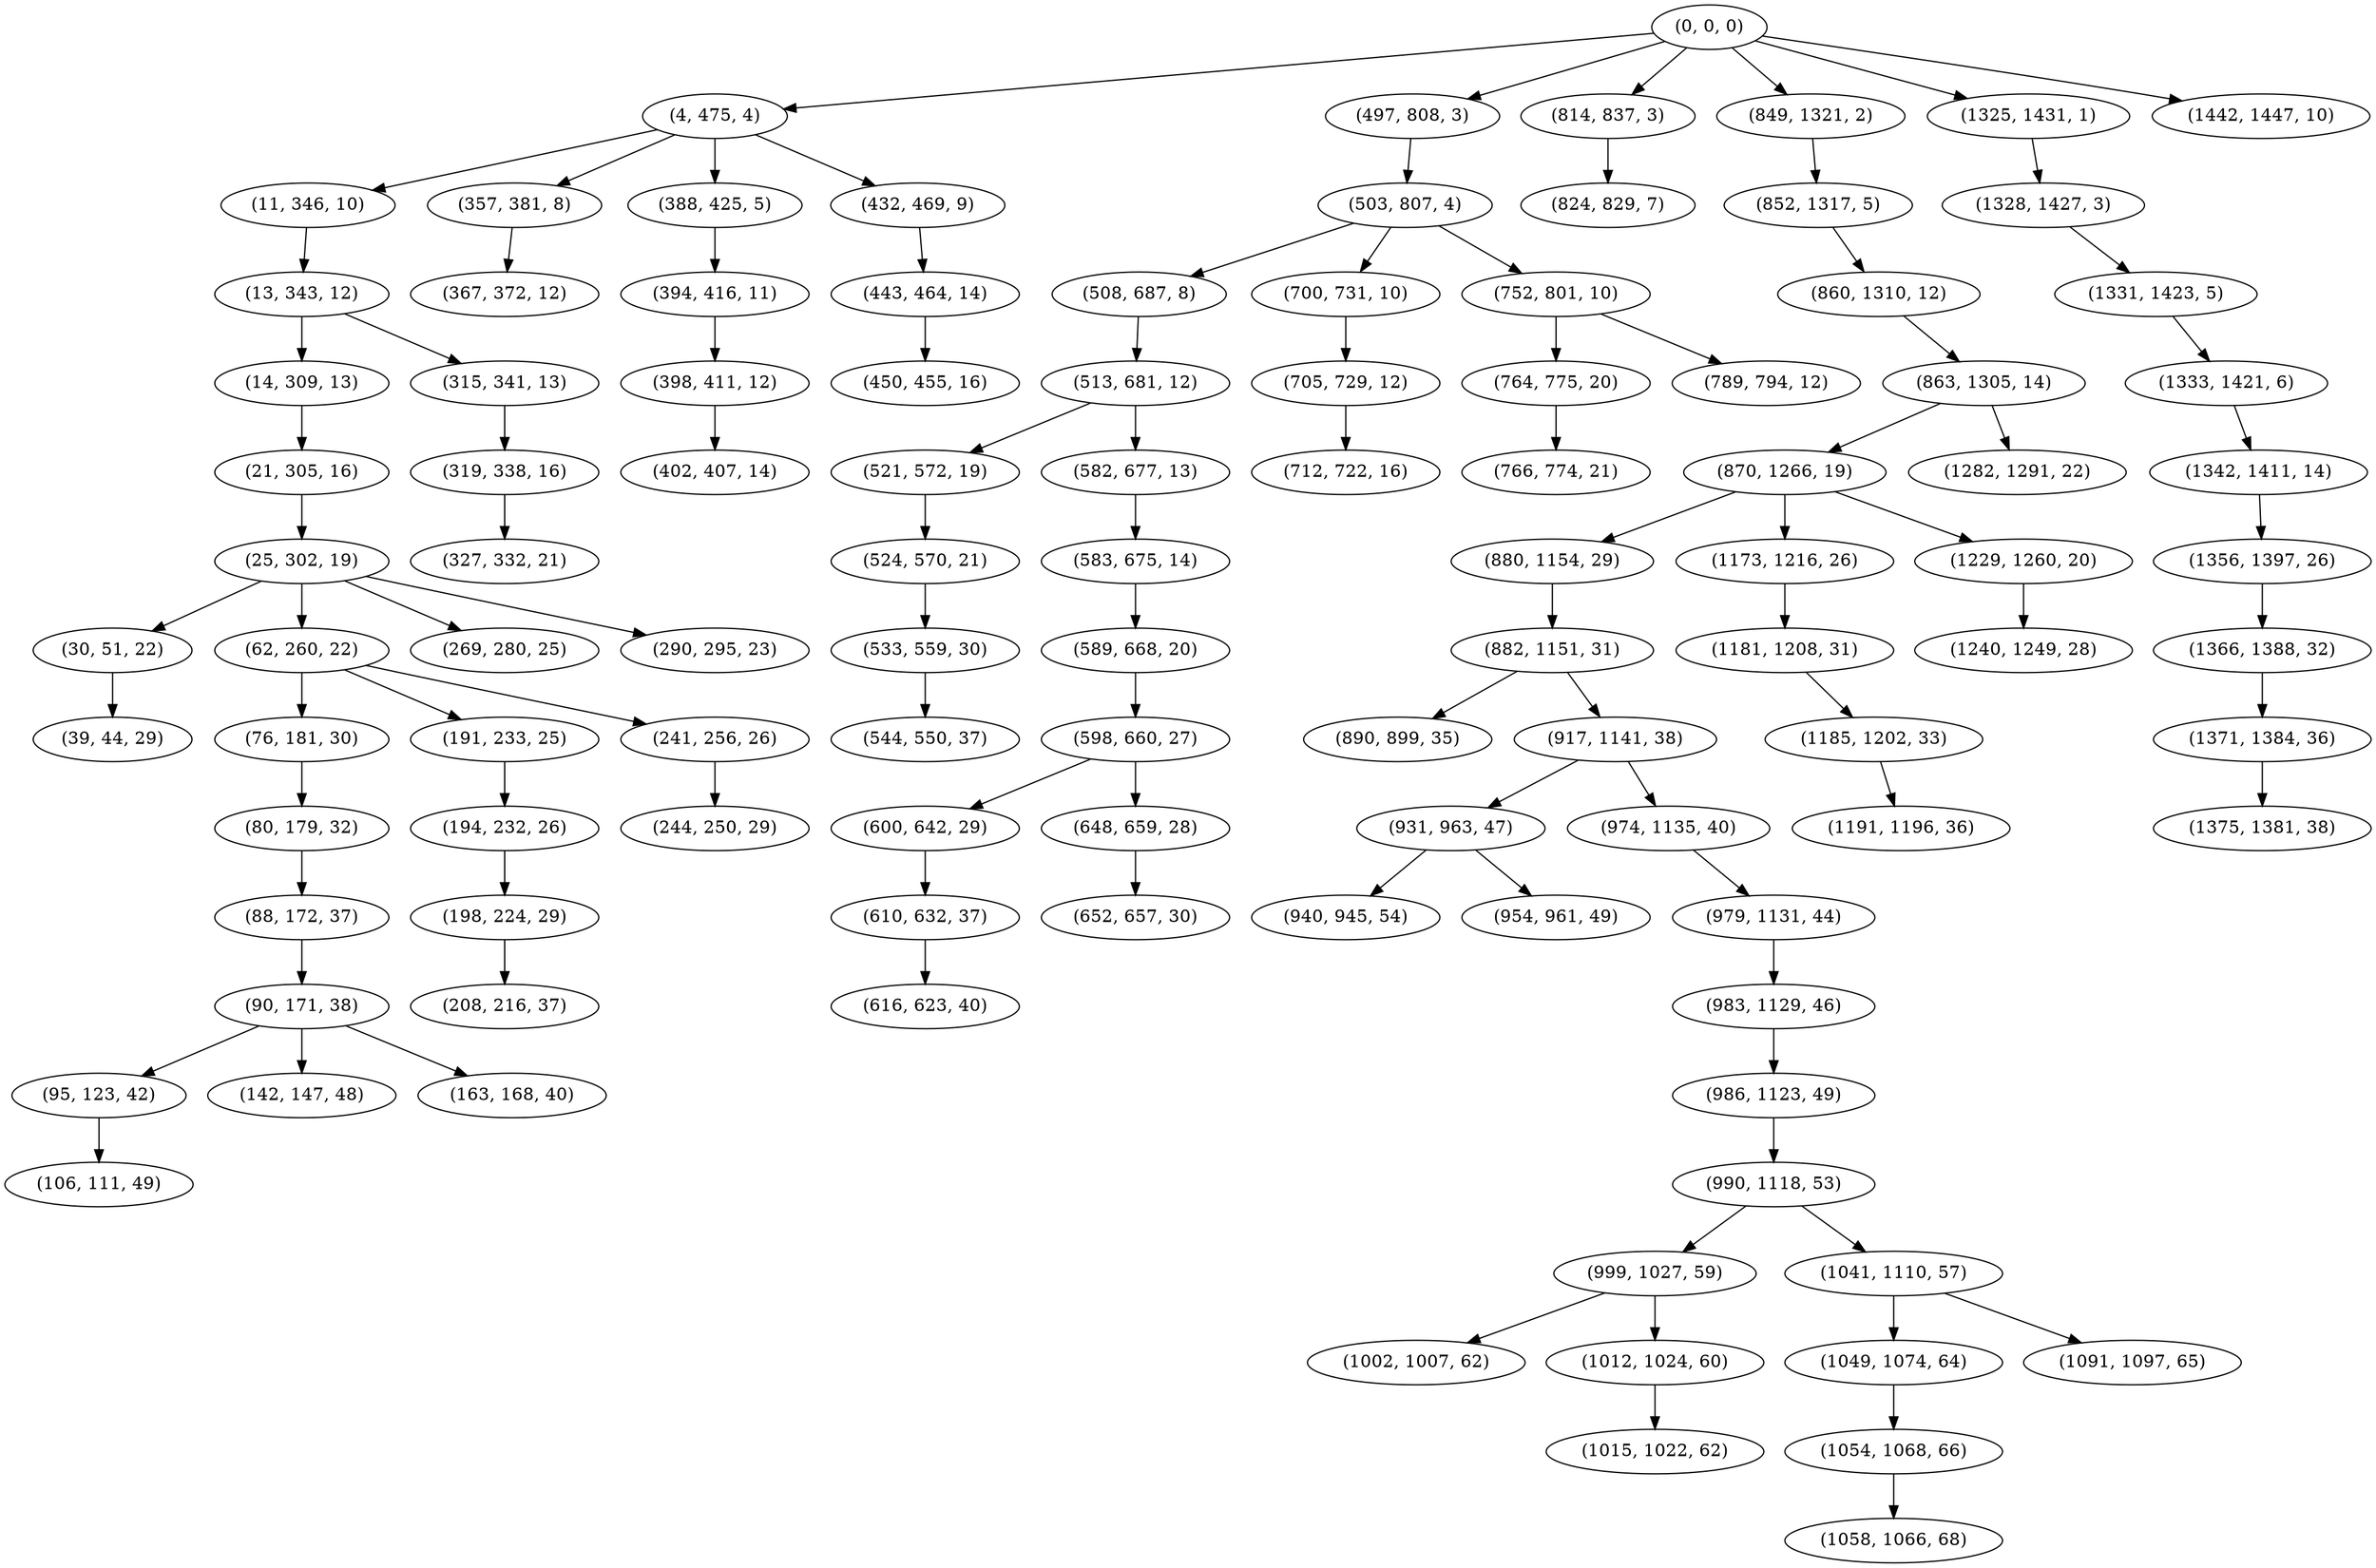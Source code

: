 digraph tree {
    "(0, 0, 0)";
    "(4, 475, 4)";
    "(11, 346, 10)";
    "(13, 343, 12)";
    "(14, 309, 13)";
    "(21, 305, 16)";
    "(25, 302, 19)";
    "(30, 51, 22)";
    "(39, 44, 29)";
    "(62, 260, 22)";
    "(76, 181, 30)";
    "(80, 179, 32)";
    "(88, 172, 37)";
    "(90, 171, 38)";
    "(95, 123, 42)";
    "(106, 111, 49)";
    "(142, 147, 48)";
    "(163, 168, 40)";
    "(191, 233, 25)";
    "(194, 232, 26)";
    "(198, 224, 29)";
    "(208, 216, 37)";
    "(241, 256, 26)";
    "(244, 250, 29)";
    "(269, 280, 25)";
    "(290, 295, 23)";
    "(315, 341, 13)";
    "(319, 338, 16)";
    "(327, 332, 21)";
    "(357, 381, 8)";
    "(367, 372, 12)";
    "(388, 425, 5)";
    "(394, 416, 11)";
    "(398, 411, 12)";
    "(402, 407, 14)";
    "(432, 469, 9)";
    "(443, 464, 14)";
    "(450, 455, 16)";
    "(497, 808, 3)";
    "(503, 807, 4)";
    "(508, 687, 8)";
    "(513, 681, 12)";
    "(521, 572, 19)";
    "(524, 570, 21)";
    "(533, 559, 30)";
    "(544, 550, 37)";
    "(582, 677, 13)";
    "(583, 675, 14)";
    "(589, 668, 20)";
    "(598, 660, 27)";
    "(600, 642, 29)";
    "(610, 632, 37)";
    "(616, 623, 40)";
    "(648, 659, 28)";
    "(652, 657, 30)";
    "(700, 731, 10)";
    "(705, 729, 12)";
    "(712, 722, 16)";
    "(752, 801, 10)";
    "(764, 775, 20)";
    "(766, 774, 21)";
    "(789, 794, 12)";
    "(814, 837, 3)";
    "(824, 829, 7)";
    "(849, 1321, 2)";
    "(852, 1317, 5)";
    "(860, 1310, 12)";
    "(863, 1305, 14)";
    "(870, 1266, 19)";
    "(880, 1154, 29)";
    "(882, 1151, 31)";
    "(890, 899, 35)";
    "(917, 1141, 38)";
    "(931, 963, 47)";
    "(940, 945, 54)";
    "(954, 961, 49)";
    "(974, 1135, 40)";
    "(979, 1131, 44)";
    "(983, 1129, 46)";
    "(986, 1123, 49)";
    "(990, 1118, 53)";
    "(999, 1027, 59)";
    "(1002, 1007, 62)";
    "(1012, 1024, 60)";
    "(1015, 1022, 62)";
    "(1041, 1110, 57)";
    "(1049, 1074, 64)";
    "(1054, 1068, 66)";
    "(1058, 1066, 68)";
    "(1091, 1097, 65)";
    "(1173, 1216, 26)";
    "(1181, 1208, 31)";
    "(1185, 1202, 33)";
    "(1191, 1196, 36)";
    "(1229, 1260, 20)";
    "(1240, 1249, 28)";
    "(1282, 1291, 22)";
    "(1325, 1431, 1)";
    "(1328, 1427, 3)";
    "(1331, 1423, 5)";
    "(1333, 1421, 6)";
    "(1342, 1411, 14)";
    "(1356, 1397, 26)";
    "(1366, 1388, 32)";
    "(1371, 1384, 36)";
    "(1375, 1381, 38)";
    "(1442, 1447, 10)";
    "(0, 0, 0)" -> "(4, 475, 4)";
    "(0, 0, 0)" -> "(497, 808, 3)";
    "(0, 0, 0)" -> "(814, 837, 3)";
    "(0, 0, 0)" -> "(849, 1321, 2)";
    "(0, 0, 0)" -> "(1325, 1431, 1)";
    "(0, 0, 0)" -> "(1442, 1447, 10)";
    "(4, 475, 4)" -> "(11, 346, 10)";
    "(4, 475, 4)" -> "(357, 381, 8)";
    "(4, 475, 4)" -> "(388, 425, 5)";
    "(4, 475, 4)" -> "(432, 469, 9)";
    "(11, 346, 10)" -> "(13, 343, 12)";
    "(13, 343, 12)" -> "(14, 309, 13)";
    "(13, 343, 12)" -> "(315, 341, 13)";
    "(14, 309, 13)" -> "(21, 305, 16)";
    "(21, 305, 16)" -> "(25, 302, 19)";
    "(25, 302, 19)" -> "(30, 51, 22)";
    "(25, 302, 19)" -> "(62, 260, 22)";
    "(25, 302, 19)" -> "(269, 280, 25)";
    "(25, 302, 19)" -> "(290, 295, 23)";
    "(30, 51, 22)" -> "(39, 44, 29)";
    "(62, 260, 22)" -> "(76, 181, 30)";
    "(62, 260, 22)" -> "(191, 233, 25)";
    "(62, 260, 22)" -> "(241, 256, 26)";
    "(76, 181, 30)" -> "(80, 179, 32)";
    "(80, 179, 32)" -> "(88, 172, 37)";
    "(88, 172, 37)" -> "(90, 171, 38)";
    "(90, 171, 38)" -> "(95, 123, 42)";
    "(90, 171, 38)" -> "(142, 147, 48)";
    "(90, 171, 38)" -> "(163, 168, 40)";
    "(95, 123, 42)" -> "(106, 111, 49)";
    "(191, 233, 25)" -> "(194, 232, 26)";
    "(194, 232, 26)" -> "(198, 224, 29)";
    "(198, 224, 29)" -> "(208, 216, 37)";
    "(241, 256, 26)" -> "(244, 250, 29)";
    "(315, 341, 13)" -> "(319, 338, 16)";
    "(319, 338, 16)" -> "(327, 332, 21)";
    "(357, 381, 8)" -> "(367, 372, 12)";
    "(388, 425, 5)" -> "(394, 416, 11)";
    "(394, 416, 11)" -> "(398, 411, 12)";
    "(398, 411, 12)" -> "(402, 407, 14)";
    "(432, 469, 9)" -> "(443, 464, 14)";
    "(443, 464, 14)" -> "(450, 455, 16)";
    "(497, 808, 3)" -> "(503, 807, 4)";
    "(503, 807, 4)" -> "(508, 687, 8)";
    "(503, 807, 4)" -> "(700, 731, 10)";
    "(503, 807, 4)" -> "(752, 801, 10)";
    "(508, 687, 8)" -> "(513, 681, 12)";
    "(513, 681, 12)" -> "(521, 572, 19)";
    "(513, 681, 12)" -> "(582, 677, 13)";
    "(521, 572, 19)" -> "(524, 570, 21)";
    "(524, 570, 21)" -> "(533, 559, 30)";
    "(533, 559, 30)" -> "(544, 550, 37)";
    "(582, 677, 13)" -> "(583, 675, 14)";
    "(583, 675, 14)" -> "(589, 668, 20)";
    "(589, 668, 20)" -> "(598, 660, 27)";
    "(598, 660, 27)" -> "(600, 642, 29)";
    "(598, 660, 27)" -> "(648, 659, 28)";
    "(600, 642, 29)" -> "(610, 632, 37)";
    "(610, 632, 37)" -> "(616, 623, 40)";
    "(648, 659, 28)" -> "(652, 657, 30)";
    "(700, 731, 10)" -> "(705, 729, 12)";
    "(705, 729, 12)" -> "(712, 722, 16)";
    "(752, 801, 10)" -> "(764, 775, 20)";
    "(752, 801, 10)" -> "(789, 794, 12)";
    "(764, 775, 20)" -> "(766, 774, 21)";
    "(814, 837, 3)" -> "(824, 829, 7)";
    "(849, 1321, 2)" -> "(852, 1317, 5)";
    "(852, 1317, 5)" -> "(860, 1310, 12)";
    "(860, 1310, 12)" -> "(863, 1305, 14)";
    "(863, 1305, 14)" -> "(870, 1266, 19)";
    "(863, 1305, 14)" -> "(1282, 1291, 22)";
    "(870, 1266, 19)" -> "(880, 1154, 29)";
    "(870, 1266, 19)" -> "(1173, 1216, 26)";
    "(870, 1266, 19)" -> "(1229, 1260, 20)";
    "(880, 1154, 29)" -> "(882, 1151, 31)";
    "(882, 1151, 31)" -> "(890, 899, 35)";
    "(882, 1151, 31)" -> "(917, 1141, 38)";
    "(917, 1141, 38)" -> "(931, 963, 47)";
    "(917, 1141, 38)" -> "(974, 1135, 40)";
    "(931, 963, 47)" -> "(940, 945, 54)";
    "(931, 963, 47)" -> "(954, 961, 49)";
    "(974, 1135, 40)" -> "(979, 1131, 44)";
    "(979, 1131, 44)" -> "(983, 1129, 46)";
    "(983, 1129, 46)" -> "(986, 1123, 49)";
    "(986, 1123, 49)" -> "(990, 1118, 53)";
    "(990, 1118, 53)" -> "(999, 1027, 59)";
    "(990, 1118, 53)" -> "(1041, 1110, 57)";
    "(999, 1027, 59)" -> "(1002, 1007, 62)";
    "(999, 1027, 59)" -> "(1012, 1024, 60)";
    "(1012, 1024, 60)" -> "(1015, 1022, 62)";
    "(1041, 1110, 57)" -> "(1049, 1074, 64)";
    "(1041, 1110, 57)" -> "(1091, 1097, 65)";
    "(1049, 1074, 64)" -> "(1054, 1068, 66)";
    "(1054, 1068, 66)" -> "(1058, 1066, 68)";
    "(1173, 1216, 26)" -> "(1181, 1208, 31)";
    "(1181, 1208, 31)" -> "(1185, 1202, 33)";
    "(1185, 1202, 33)" -> "(1191, 1196, 36)";
    "(1229, 1260, 20)" -> "(1240, 1249, 28)";
    "(1325, 1431, 1)" -> "(1328, 1427, 3)";
    "(1328, 1427, 3)" -> "(1331, 1423, 5)";
    "(1331, 1423, 5)" -> "(1333, 1421, 6)";
    "(1333, 1421, 6)" -> "(1342, 1411, 14)";
    "(1342, 1411, 14)" -> "(1356, 1397, 26)";
    "(1356, 1397, 26)" -> "(1366, 1388, 32)";
    "(1366, 1388, 32)" -> "(1371, 1384, 36)";
    "(1371, 1384, 36)" -> "(1375, 1381, 38)";
}
